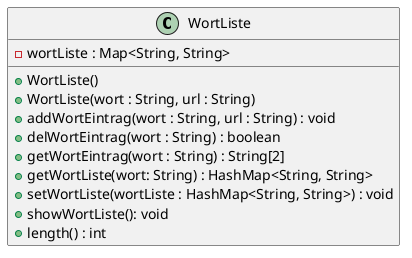 @startuml
'https://plantuml.com/class-diagram


class WortListe {
- wortListe : Map<String, String>

+ WortListe()
+ WortListe(wort : String, url : String)
+ addWortEintrag(wort : String, url : String) : void
+ delWortEintrag(wort : String) : boolean
+ getWortEintrag(wort : String) : String[2]
+ getWortListe(wort: String) : HashMap<String, String>
+ setWortListe(wortListe : HashMap<String, String>) : void
+ showWortListe(): void
+ length() : int
}

@enduml